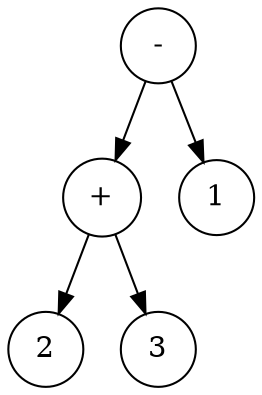 strict digraph X {
x0 [label="-",shape=circle]
x1 [label="+",shape=circle]
x2 [label="1",shape=circle]
x3 [label="2",shape=circle]
x4 [label="3",shape=circle]
x0 -> x2
x0 -> x1
x1 -> x3
x1 -> x4
}
